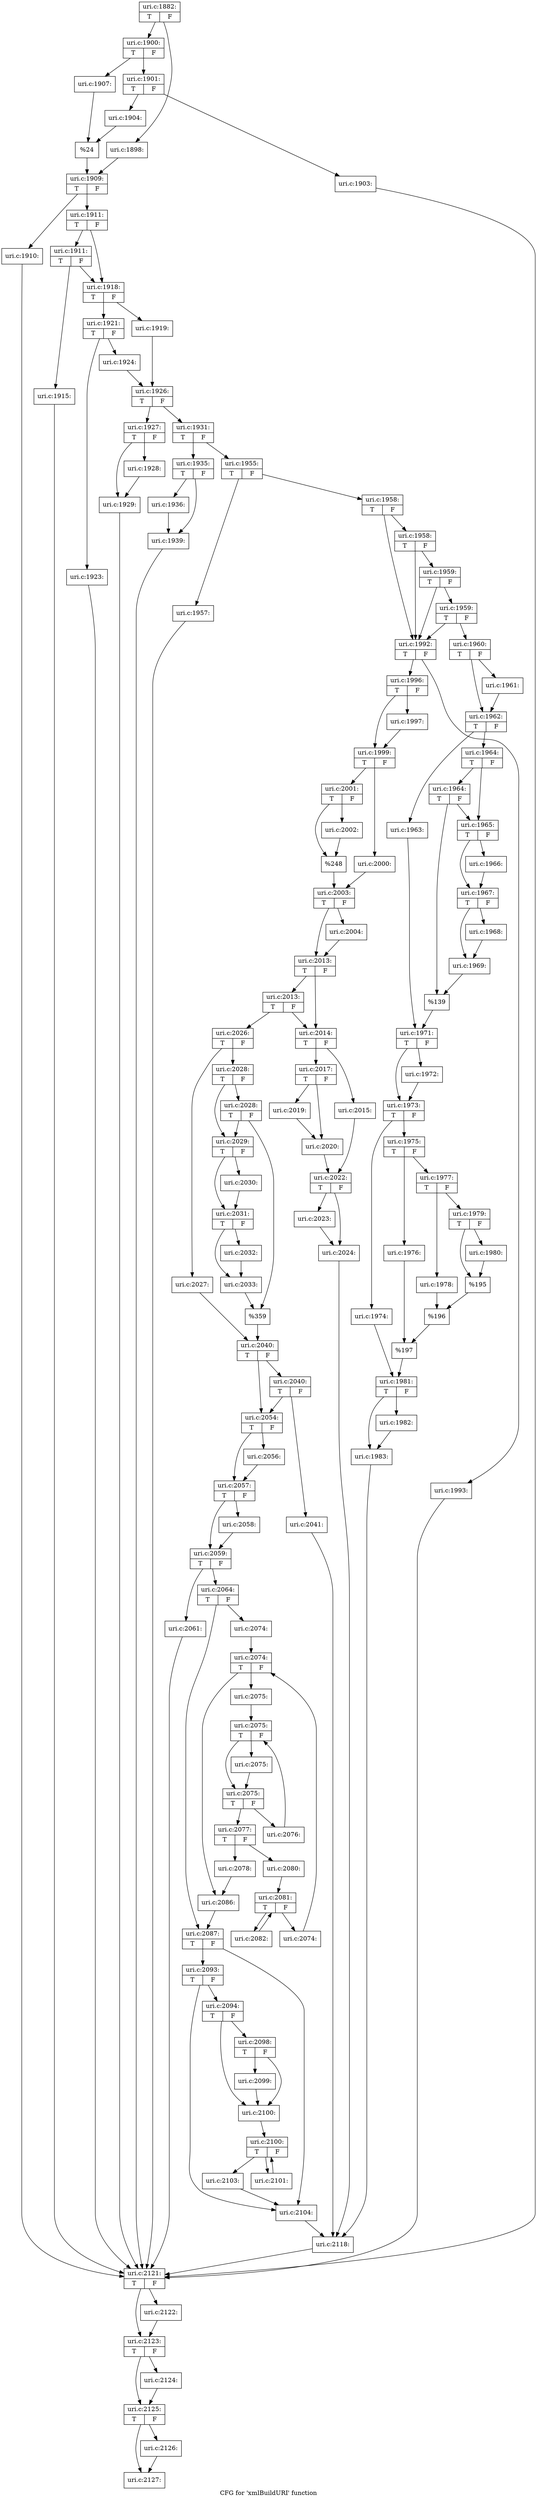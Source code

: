digraph "CFG for 'xmlBuildURI' function" {
	label="CFG for 'xmlBuildURI' function";

	Node0x5561d682d410 [shape=record,label="{uri.c:1882:|{<s0>T|<s1>F}}"];
	Node0x5561d682d410 -> Node0x5561d6830e20;
	Node0x5561d682d410 -> Node0x5561d6830ec0;
	Node0x5561d6830e20 [shape=record,label="{uri.c:1898:}"];
	Node0x5561d6830e20 -> Node0x5561d6830e70;
	Node0x5561d6830ec0 [shape=record,label="{uri.c:1900:|{<s0>T|<s1>F}}"];
	Node0x5561d6830ec0 -> Node0x5561d6831360;
	Node0x5561d6830ec0 -> Node0x5561d6831400;
	Node0x5561d6831360 [shape=record,label="{uri.c:1901:|{<s0>T|<s1>F}}"];
	Node0x5561d6831360 -> Node0x5561d6831910;
	Node0x5561d6831360 -> Node0x5561d6831960;
	Node0x5561d6831910 [shape=record,label="{uri.c:1903:}"];
	Node0x5561d6831910 -> Node0x5561d6832490;
	Node0x5561d6831960 [shape=record,label="{uri.c:1904:}"];
	Node0x5561d6831960 -> Node0x5561d68313b0;
	Node0x5561d6831400 [shape=record,label="{uri.c:1907:}"];
	Node0x5561d6831400 -> Node0x5561d68313b0;
	Node0x5561d68313b0 [shape=record,label="{%24}"];
	Node0x5561d68313b0 -> Node0x5561d6830e70;
	Node0x5561d6830e70 [shape=record,label="{uri.c:1909:|{<s0>T|<s1>F}}"];
	Node0x5561d6830e70 -> Node0x5561d67b2b40;
	Node0x5561d6830e70 -> Node0x5561d67b2b90;
	Node0x5561d67b2b40 [shape=record,label="{uri.c:1910:}"];
	Node0x5561d67b2b40 -> Node0x5561d6832490;
	Node0x5561d67b2b90 [shape=record,label="{uri.c:1911:|{<s0>T|<s1>F}}"];
	Node0x5561d67b2b90 -> Node0x5561d67b2fe0;
	Node0x5561d67b2b90 -> Node0x5561d67b2f90;
	Node0x5561d67b2fe0 [shape=record,label="{uri.c:1911:|{<s0>T|<s1>F}}"];
	Node0x5561d67b2fe0 -> Node0x5561d67b2f40;
	Node0x5561d67b2fe0 -> Node0x5561d67b2f90;
	Node0x5561d67b2f40 [shape=record,label="{uri.c:1915:}"];
	Node0x5561d67b2f40 -> Node0x5561d6832490;
	Node0x5561d67b2f90 [shape=record,label="{uri.c:1918:|{<s0>T|<s1>F}}"];
	Node0x5561d67b2f90 -> Node0x5561d67b3980;
	Node0x5561d67b2f90 -> Node0x5561d67b3a20;
	Node0x5561d67b3980 [shape=record,label="{uri.c:1919:}"];
	Node0x5561d67b3980 -> Node0x5561d67b39d0;
	Node0x5561d67b3a20 [shape=record,label="{uri.c:1921:|{<s0>T|<s1>F}}"];
	Node0x5561d67b3a20 -> Node0x5561d67b40a0;
	Node0x5561d67b3a20 -> Node0x5561d67b40f0;
	Node0x5561d67b40a0 [shape=record,label="{uri.c:1923:}"];
	Node0x5561d67b40a0 -> Node0x5561d6832490;
	Node0x5561d67b40f0 [shape=record,label="{uri.c:1924:}"];
	Node0x5561d67b40f0 -> Node0x5561d67b39d0;
	Node0x5561d67b39d0 [shape=record,label="{uri.c:1926:|{<s0>T|<s1>F}}"];
	Node0x5561d67b39d0 -> Node0x5561d67b47f0;
	Node0x5561d67b39d0 -> Node0x5561d67b4840;
	Node0x5561d67b47f0 [shape=record,label="{uri.c:1927:|{<s0>T|<s1>F}}"];
	Node0x5561d67b47f0 -> Node0x5561d67b4c00;
	Node0x5561d67b47f0 -> Node0x5561d67b4c50;
	Node0x5561d67b4c00 [shape=record,label="{uri.c:1928:}"];
	Node0x5561d67b4c00 -> Node0x5561d67b4c50;
	Node0x5561d67b4c50 [shape=record,label="{uri.c:1929:}"];
	Node0x5561d67b4c50 -> Node0x5561d6832490;
	Node0x5561d67b4840 [shape=record,label="{uri.c:1931:|{<s0>T|<s1>F}}"];
	Node0x5561d67b4840 -> Node0x5561d67b5230;
	Node0x5561d67b4840 -> Node0x5561d67b5280;
	Node0x5561d67b5230 [shape=record,label="{uri.c:1935:|{<s0>T|<s1>F}}"];
	Node0x5561d67b5230 -> Node0x5561d67b5640;
	Node0x5561d67b5230 -> Node0x5561d67b5690;
	Node0x5561d67b5640 [shape=record,label="{uri.c:1936:}"];
	Node0x5561d67b5640 -> Node0x5561d67b5690;
	Node0x5561d67b5690 [shape=record,label="{uri.c:1939:}"];
	Node0x5561d67b5690 -> Node0x5561d6832490;
	Node0x5561d67b5280 [shape=record,label="{uri.c:1955:|{<s0>T|<s1>F}}"];
	Node0x5561d67b5280 -> Node0x5561d67b6460;
	Node0x5561d67b5280 -> Node0x5561d67b64b0;
	Node0x5561d67b6460 [shape=record,label="{uri.c:1957:}"];
	Node0x5561d67b6460 -> Node0x5561d6832490;
	Node0x5561d67b64b0 [shape=record,label="{uri.c:1958:|{<s0>T|<s1>F}}"];
	Node0x5561d67b64b0 -> Node0x5561d67b6980;
	Node0x5561d67b64b0 -> Node0x5561d67b68b0;
	Node0x5561d67b6980 [shape=record,label="{uri.c:1958:|{<s0>T|<s1>F}}"];
	Node0x5561d67b6980 -> Node0x5561d67b6900;
	Node0x5561d67b6980 -> Node0x5561d67b68b0;
	Node0x5561d67b6900 [shape=record,label="{uri.c:1959:|{<s0>T|<s1>F}}"];
	Node0x5561d67b6900 -> Node0x5561d67b7100;
	Node0x5561d67b6900 -> Node0x5561d67b68b0;
	Node0x5561d67b7100 [shape=record,label="{uri.c:1959:|{<s0>T|<s1>F}}"];
	Node0x5561d67b7100 -> Node0x5561d67b6860;
	Node0x5561d67b7100 -> Node0x5561d67b68b0;
	Node0x5561d67b6860 [shape=record,label="{uri.c:1960:|{<s0>T|<s1>F}}"];
	Node0x5561d67b6860 -> Node0x5561d67b78b0;
	Node0x5561d67b6860 -> Node0x5561d67b7900;
	Node0x5561d67b78b0 [shape=record,label="{uri.c:1961:}"];
	Node0x5561d67b78b0 -> Node0x5561d67b7900;
	Node0x5561d67b7900 [shape=record,label="{uri.c:1962:|{<s0>T|<s1>F}}"];
	Node0x5561d67b7900 -> Node0x5561d67b9190;
	Node0x5561d67b7900 -> Node0x5561d67b9230;
	Node0x5561d67b9190 [shape=record,label="{uri.c:1963:}"];
	Node0x5561d67b9190 -> Node0x5561d67b91e0;
	Node0x5561d67b9230 [shape=record,label="{uri.c:1964:|{<s0>T|<s1>F}}"];
	Node0x5561d67b9230 -> Node0x5561d67b9ba0;
	Node0x5561d67b9230 -> Node0x5561d67b9c40;
	Node0x5561d67b9c40 [shape=record,label="{uri.c:1964:|{<s0>T|<s1>F}}"];
	Node0x5561d67b9c40 -> Node0x5561d67b9ba0;
	Node0x5561d67b9c40 -> Node0x5561d67b9bf0;
	Node0x5561d67b9ba0 [shape=record,label="{uri.c:1965:|{<s0>T|<s1>F}}"];
	Node0x5561d67b9ba0 -> Node0x5561d67ba4c0;
	Node0x5561d67b9ba0 -> Node0x5561d67ba510;
	Node0x5561d67ba4c0 [shape=record,label="{uri.c:1966:}"];
	Node0x5561d67ba4c0 -> Node0x5561d67ba510;
	Node0x5561d67ba510 [shape=record,label="{uri.c:1967:|{<s0>T|<s1>F}}"];
	Node0x5561d67ba510 -> Node0x5561d6832e30;
	Node0x5561d67ba510 -> Node0x5561d6832e80;
	Node0x5561d6832e30 [shape=record,label="{uri.c:1968:}"];
	Node0x5561d6832e30 -> Node0x5561d6832e80;
	Node0x5561d6832e80 [shape=record,label="{uri.c:1969:}"];
	Node0x5561d6832e80 -> Node0x5561d67b9bf0;
	Node0x5561d67b9bf0 [shape=record,label="{%139}"];
	Node0x5561d67b9bf0 -> Node0x5561d67b91e0;
	Node0x5561d67b91e0 [shape=record,label="{uri.c:1971:|{<s0>T|<s1>F}}"];
	Node0x5561d67b91e0 -> Node0x5561d6833da0;
	Node0x5561d67b91e0 -> Node0x5561d6833df0;
	Node0x5561d6833da0 [shape=record,label="{uri.c:1972:}"];
	Node0x5561d6833da0 -> Node0x5561d6833df0;
	Node0x5561d6833df0 [shape=record,label="{uri.c:1973:|{<s0>T|<s1>F}}"];
	Node0x5561d6833df0 -> Node0x5561d6834790;
	Node0x5561d6833df0 -> Node0x5561d6834830;
	Node0x5561d6834790 [shape=record,label="{uri.c:1974:}"];
	Node0x5561d6834790 -> Node0x5561d68347e0;
	Node0x5561d6834830 [shape=record,label="{uri.c:1975:|{<s0>T|<s1>F}}"];
	Node0x5561d6834830 -> Node0x5561d68351a0;
	Node0x5561d6834830 -> Node0x5561d6835240;
	Node0x5561d68351a0 [shape=record,label="{uri.c:1976:}"];
	Node0x5561d68351a0 -> Node0x5561d68351f0;
	Node0x5561d6835240 [shape=record,label="{uri.c:1977:|{<s0>T|<s1>F}}"];
	Node0x5561d6835240 -> Node0x5561d6835bb0;
	Node0x5561d6835240 -> Node0x5561d6835c50;
	Node0x5561d6835bb0 [shape=record,label="{uri.c:1978:}"];
	Node0x5561d6835bb0 -> Node0x5561d6835c00;
	Node0x5561d6835c50 [shape=record,label="{uri.c:1979:|{<s0>T|<s1>F}}"];
	Node0x5561d6835c50 -> Node0x5561d68365c0;
	Node0x5561d6835c50 -> Node0x5561d6836610;
	Node0x5561d68365c0 [shape=record,label="{uri.c:1980:}"];
	Node0x5561d68365c0 -> Node0x5561d6836610;
	Node0x5561d6836610 [shape=record,label="{%195}"];
	Node0x5561d6836610 -> Node0x5561d6835c00;
	Node0x5561d6835c00 [shape=record,label="{%196}"];
	Node0x5561d6835c00 -> Node0x5561d68351f0;
	Node0x5561d68351f0 [shape=record,label="{%197}"];
	Node0x5561d68351f0 -> Node0x5561d68347e0;
	Node0x5561d68347e0 [shape=record,label="{uri.c:1981:|{<s0>T|<s1>F}}"];
	Node0x5561d68347e0 -> Node0x5561d6837160;
	Node0x5561d68347e0 -> Node0x5561d68371b0;
	Node0x5561d6837160 [shape=record,label="{uri.c:1982:}"];
	Node0x5561d6837160 -> Node0x5561d68371b0;
	Node0x5561d68371b0 [shape=record,label="{uri.c:1983:}"];
	Node0x5561d68371b0 -> Node0x5561d6838330;
	Node0x5561d67b68b0 [shape=record,label="{uri.c:1992:|{<s0>T|<s1>F}}"];
	Node0x5561d67b68b0 -> Node0x5561d6838500;
	Node0x5561d67b68b0 -> Node0x5561d6838550;
	Node0x5561d6838500 [shape=record,label="{uri.c:1993:}"];
	Node0x5561d6838500 -> Node0x5561d6832490;
	Node0x5561d6838550 [shape=record,label="{uri.c:1996:|{<s0>T|<s1>F}}"];
	Node0x5561d6838550 -> Node0x5561d6838d30;
	Node0x5561d6838550 -> Node0x5561d6838d80;
	Node0x5561d6838d30 [shape=record,label="{uri.c:1997:}"];
	Node0x5561d6838d30 -> Node0x5561d6838d80;
	Node0x5561d6838d80 [shape=record,label="{uri.c:1999:|{<s0>T|<s1>F}}"];
	Node0x5561d6838d80 -> Node0x5561d6839720;
	Node0x5561d6838d80 -> Node0x5561d68397c0;
	Node0x5561d6839720 [shape=record,label="{uri.c:2000:}"];
	Node0x5561d6839720 -> Node0x5561d6839770;
	Node0x5561d68397c0 [shape=record,label="{uri.c:2001:|{<s0>T|<s1>F}}"];
	Node0x5561d68397c0 -> Node0x5561d683a130;
	Node0x5561d68397c0 -> Node0x5561d683a180;
	Node0x5561d683a130 [shape=record,label="{uri.c:2002:}"];
	Node0x5561d683a130 -> Node0x5561d683a180;
	Node0x5561d683a180 [shape=record,label="{%248}"];
	Node0x5561d683a180 -> Node0x5561d6839770;
	Node0x5561d6839770 [shape=record,label="{uri.c:2003:|{<s0>T|<s1>F}}"];
	Node0x5561d6839770 -> Node0x5561d683abb0;
	Node0x5561d6839770 -> Node0x5561d683ac00;
	Node0x5561d683abb0 [shape=record,label="{uri.c:2004:}"];
	Node0x5561d683abb0 -> Node0x5561d683ac00;
	Node0x5561d683ac00 [shape=record,label="{uri.c:2013:|{<s0>T|<s1>F}}"];
	Node0x5561d683ac00 -> Node0x5561d683b5a0;
	Node0x5561d683ac00 -> Node0x5561d683b640;
	Node0x5561d683b640 [shape=record,label="{uri.c:2013:|{<s0>T|<s1>F}}"];
	Node0x5561d683b640 -> Node0x5561d683b5a0;
	Node0x5561d683b640 -> Node0x5561d683b5f0;
	Node0x5561d683b5a0 [shape=record,label="{uri.c:2014:|{<s0>T|<s1>F}}"];
	Node0x5561d683b5a0 -> Node0x5561d683be90;
	Node0x5561d683b5a0 -> Node0x5561d683bf30;
	Node0x5561d683be90 [shape=record,label="{uri.c:2015:}"];
	Node0x5561d683be90 -> Node0x5561d683bee0;
	Node0x5561d683bf30 [shape=record,label="{uri.c:2017:|{<s0>T|<s1>F}}"];
	Node0x5561d683bf30 -> Node0x5561d683c140;
	Node0x5561d683bf30 -> Node0x5561d684ce90;
	Node0x5561d683c140 [shape=record,label="{uri.c:2019:}"];
	Node0x5561d683c140 -> Node0x5561d684ce90;
	Node0x5561d684ce90 [shape=record,label="{uri.c:2020:}"];
	Node0x5561d684ce90 -> Node0x5561d683bee0;
	Node0x5561d683bee0 [shape=record,label="{uri.c:2022:|{<s0>T|<s1>F}}"];
	Node0x5561d683bee0 -> Node0x5561d684dcf0;
	Node0x5561d683bee0 -> Node0x5561d684dd40;
	Node0x5561d684dcf0 [shape=record,label="{uri.c:2023:}"];
	Node0x5561d684dcf0 -> Node0x5561d684dd40;
	Node0x5561d684dd40 [shape=record,label="{uri.c:2024:}"];
	Node0x5561d684dd40 -> Node0x5561d6838330;
	Node0x5561d683b5f0 [shape=record,label="{uri.c:2026:|{<s0>T|<s1>F}}"];
	Node0x5561d683b5f0 -> Node0x5561d684e830;
	Node0x5561d683b5f0 -> Node0x5561d684e8d0;
	Node0x5561d684e830 [shape=record,label="{uri.c:2027:}"];
	Node0x5561d684e830 -> Node0x5561d684e880;
	Node0x5561d684e8d0 [shape=record,label="{uri.c:2028:|{<s0>T|<s1>F}}"];
	Node0x5561d684e8d0 -> Node0x5561d684f240;
	Node0x5561d684e8d0 -> Node0x5561d684f2e0;
	Node0x5561d684f2e0 [shape=record,label="{uri.c:2028:|{<s0>T|<s1>F}}"];
	Node0x5561d684f2e0 -> Node0x5561d684f240;
	Node0x5561d684f2e0 -> Node0x5561d684f290;
	Node0x5561d684f240 [shape=record,label="{uri.c:2029:|{<s0>T|<s1>F}}"];
	Node0x5561d684f240 -> Node0x5561d684fb60;
	Node0x5561d684f240 -> Node0x5561d684fbb0;
	Node0x5561d684fb60 [shape=record,label="{uri.c:2030:}"];
	Node0x5561d684fb60 -> Node0x5561d684fbb0;
	Node0x5561d684fbb0 [shape=record,label="{uri.c:2031:|{<s0>T|<s1>F}}"];
	Node0x5561d684fbb0 -> Node0x5561d68504f0;
	Node0x5561d684fbb0 -> Node0x5561d6850540;
	Node0x5561d68504f0 [shape=record,label="{uri.c:2032:}"];
	Node0x5561d68504f0 -> Node0x5561d6850540;
	Node0x5561d6850540 [shape=record,label="{uri.c:2033:}"];
	Node0x5561d6850540 -> Node0x5561d684f290;
	Node0x5561d684f290 [shape=record,label="{%359}"];
	Node0x5561d684f290 -> Node0x5561d684e880;
	Node0x5561d684e880 [shape=record,label="{uri.c:2040:|{<s0>T|<s1>F}}"];
	Node0x5561d684e880 -> Node0x5561d6851500;
	Node0x5561d684e880 -> Node0x5561d68514b0;
	Node0x5561d6851500 [shape=record,label="{uri.c:2040:|{<s0>T|<s1>F}}"];
	Node0x5561d6851500 -> Node0x5561d6851460;
	Node0x5561d6851500 -> Node0x5561d68514b0;
	Node0x5561d6851460 [shape=record,label="{uri.c:2041:}"];
	Node0x5561d6851460 -> Node0x5561d6838330;
	Node0x5561d68514b0 [shape=record,label="{uri.c:2054:|{<s0>T|<s1>F}}"];
	Node0x5561d68514b0 -> Node0x5561d68525c0;
	Node0x5561d68514b0 -> Node0x5561d6852610;
	Node0x5561d68525c0 [shape=record,label="{uri.c:2056:}"];
	Node0x5561d68525c0 -> Node0x5561d6852610;
	Node0x5561d6852610 [shape=record,label="{uri.c:2057:|{<s0>T|<s1>F}}"];
	Node0x5561d6852610 -> Node0x5561d6852fc0;
	Node0x5561d6852610 -> Node0x5561d6853010;
	Node0x5561d6852fc0 [shape=record,label="{uri.c:2058:}"];
	Node0x5561d6852fc0 -> Node0x5561d6853010;
	Node0x5561d6853010 [shape=record,label="{uri.c:2059:|{<s0>T|<s1>F}}"];
	Node0x5561d6853010 -> Node0x5561d6853e10;
	Node0x5561d6853010 -> Node0x5561d6853e60;
	Node0x5561d6853e10 [shape=record,label="{uri.c:2061:}"];
	Node0x5561d6853e10 -> Node0x5561d6832490;
	Node0x5561d6853e60 [shape=record,label="{uri.c:2064:|{<s0>T|<s1>F}}"];
	Node0x5561d6853e60 -> Node0x5561d6854c00;
	Node0x5561d6853e60 -> Node0x5561d6854c50;
	Node0x5561d6854c00 [shape=record,label="{uri.c:2074:}"];
	Node0x5561d6854c00 -> Node0x5561d68550d0;
	Node0x5561d68550d0 [shape=record,label="{uri.c:2074:|{<s0>T|<s1>F}}"];
	Node0x5561d68550d0 -> Node0x5561d68557a0;
	Node0x5561d68550d0 -> Node0x5561d6855290;
	Node0x5561d68557a0 [shape=record,label="{uri.c:2075:}"];
	Node0x5561d68557a0 -> Node0x5561d6855920;
	Node0x5561d6855920 [shape=record,label="{uri.c:2075:|{<s0>T|<s1>F}}"];
	Node0x5561d6855920 -> Node0x5561d6855b30;
	Node0x5561d6855920 -> Node0x5561d6855ae0;
	Node0x5561d6855b30 [shape=record,label="{uri.c:2075:}"];
	Node0x5561d6855b30 -> Node0x5561d6855ae0;
	Node0x5561d6855ae0 [shape=record,label="{uri.c:2075:|{<s0>T|<s1>F}}"];
	Node0x5561d6855ae0 -> Node0x5561d6856670;
	Node0x5561d6855ae0 -> Node0x5561d6855a60;
	Node0x5561d6856670 [shape=record,label="{uri.c:2076:}"];
	Node0x5561d6856670 -> Node0x5561d6855920;
	Node0x5561d6855a60 [shape=record,label="{uri.c:2077:|{<s0>T|<s1>F}}"];
	Node0x5561d6855a60 -> Node0x5561d6856980;
	Node0x5561d6855a60 -> Node0x5561d68569d0;
	Node0x5561d6856980 [shape=record,label="{uri.c:2078:}"];
	Node0x5561d6856980 -> Node0x5561d6855290;
	Node0x5561d68569d0 [shape=record,label="{uri.c:2080:}"];
	Node0x5561d68569d0 -> Node0x5561d6857240;
	Node0x5561d6857240 [shape=record,label="{uri.c:2081:|{<s0>T|<s1>F}}"];
	Node0x5561d6857240 -> Node0x5561d6857660;
	Node0x5561d6857240 -> Node0x5561d6857460;
	Node0x5561d6857660 [shape=record,label="{uri.c:2082:}"];
	Node0x5561d6857660 -> Node0x5561d6857240;
	Node0x5561d6857460 [shape=record,label="{uri.c:2074:}"];
	Node0x5561d6857460 -> Node0x5561d68550d0;
	Node0x5561d6855290 [shape=record,label="{uri.c:2086:}"];
	Node0x5561d6855290 -> Node0x5561d6854c50;
	Node0x5561d6854c50 [shape=record,label="{uri.c:2087:|{<s0>T|<s1>F}}"];
	Node0x5561d6854c50 -> Node0x5561d6858790;
	Node0x5561d6854c50 -> Node0x5561d6858740;
	Node0x5561d6858790 [shape=record,label="{uri.c:2093:|{<s0>T|<s1>F}}"];
	Node0x5561d6858790 -> Node0x5561d68586f0;
	Node0x5561d6858790 -> Node0x5561d6858740;
	Node0x5561d68586f0 [shape=record,label="{uri.c:2094:|{<s0>T|<s1>F}}"];
	Node0x5561d68586f0 -> Node0x5561d6859310;
	Node0x5561d68586f0 -> Node0x5561d68592c0;
	Node0x5561d6859310 [shape=record,label="{uri.c:2098:|{<s0>T|<s1>F}}"];
	Node0x5561d6859310 -> Node0x5561d6859270;
	Node0x5561d6859310 -> Node0x5561d68592c0;
	Node0x5561d6859270 [shape=record,label="{uri.c:2099:}"];
	Node0x5561d6859270 -> Node0x5561d68592c0;
	Node0x5561d68592c0 [shape=record,label="{uri.c:2100:}"];
	Node0x5561d68592c0 -> Node0x5561d6859ee0;
	Node0x5561d6859ee0 [shape=record,label="{uri.c:2100:|{<s0>T|<s1>F}}"];
	Node0x5561d6859ee0 -> Node0x5561d685a5d0;
	Node0x5561d6859ee0 -> Node0x5561d685a0c0;
	Node0x5561d685a5d0 [shape=record,label="{uri.c:2101:}"];
	Node0x5561d685a5d0 -> Node0x5561d6859ee0;
	Node0x5561d685a0c0 [shape=record,label="{uri.c:2103:}"];
	Node0x5561d685a0c0 -> Node0x5561d6858740;
	Node0x5561d6858740 [shape=record,label="{uri.c:2104:}"];
	Node0x5561d6858740 -> Node0x5561d6838330;
	Node0x5561d6838330 [shape=record,label="{uri.c:2118:}"];
	Node0x5561d6838330 -> Node0x5561d6832490;
	Node0x5561d6832490 [shape=record,label="{uri.c:2121:|{<s0>T|<s1>F}}"];
	Node0x5561d6832490 -> Node0x5561d685bbe0;
	Node0x5561d6832490 -> Node0x5561d685bc30;
	Node0x5561d685bbe0 [shape=record,label="{uri.c:2122:}"];
	Node0x5561d685bbe0 -> Node0x5561d685bc30;
	Node0x5561d685bc30 [shape=record,label="{uri.c:2123:|{<s0>T|<s1>F}}"];
	Node0x5561d685bc30 -> Node0x5561d685c100;
	Node0x5561d685bc30 -> Node0x5561d685c150;
	Node0x5561d685c100 [shape=record,label="{uri.c:2124:}"];
	Node0x5561d685c100 -> Node0x5561d685c150;
	Node0x5561d685c150 [shape=record,label="{uri.c:2125:|{<s0>T|<s1>F}}"];
	Node0x5561d685c150 -> Node0x5561d685c620;
	Node0x5561d685c150 -> Node0x5561d685c670;
	Node0x5561d685c620 [shape=record,label="{uri.c:2126:}"];
	Node0x5561d685c620 -> Node0x5561d685c670;
	Node0x5561d685c670 [shape=record,label="{uri.c:2127:}"];
}
